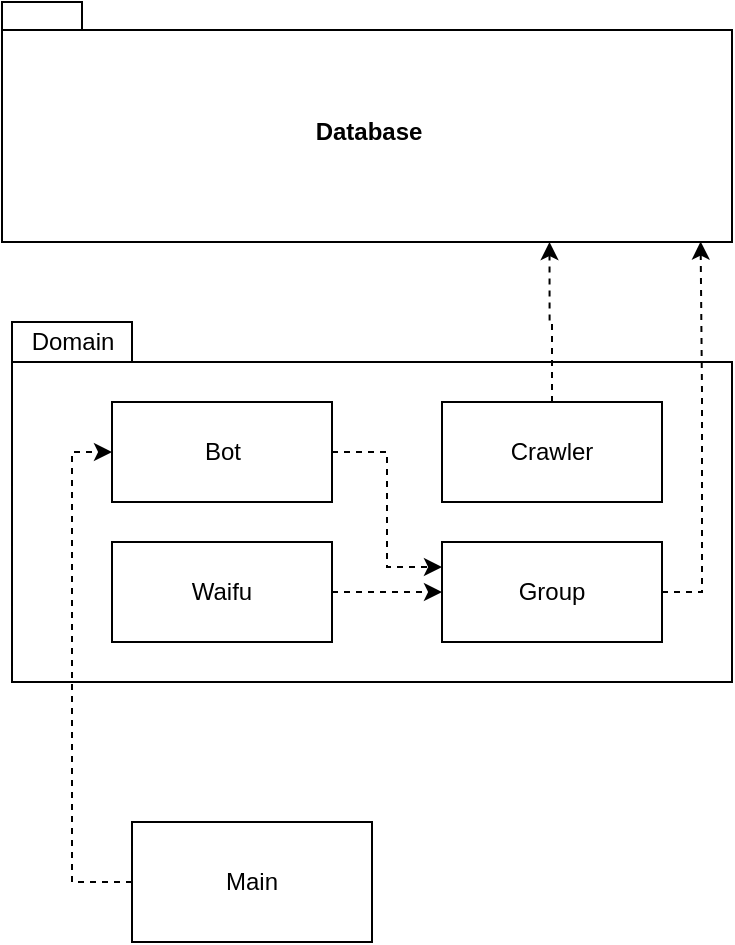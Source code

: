 <mxfile version="14.4.8" type="device"><diagram id="nay2MFDm3bqQ6VhfgWKt" name="Page-1"><mxGraphModel dx="948" dy="512" grid="1" gridSize="10" guides="1" tooltips="1" connect="1" arrows="1" fold="1" page="1" pageScale="1" pageWidth="850" pageHeight="1100" math="0" shadow="0"><root><mxCell id="0"/><mxCell id="1" parent="0"/><mxCell id="foKQI2cWWtxn4h15qa8U-1" value="Database" style="shape=folder;fontStyle=1;spacingTop=10;tabWidth=40;tabHeight=14;tabPosition=left;html=1;" parent="1" vertex="1"><mxGeometry x="205" y="60" width="365" height="120" as="geometry"/></mxCell><mxCell id="foKQI2cWWtxn4h15qa8U-2" value="" style="shape=folder;fontStyle=1;spacingTop=10;tabWidth=60;tabHeight=20;tabPosition=left;html=1;" parent="1" vertex="1"><mxGeometry x="210" y="220" width="360" height="180" as="geometry"/></mxCell><mxCell id="_6VA-GBsBzkODY3dPXYL-12" style="edgeStyle=orthogonalEdgeStyle;rounded=0;orthogonalLoop=1;jettySize=auto;html=1;exitX=1;exitY=0.5;exitDx=0;exitDy=0;entryX=0;entryY=0.25;entryDx=0;entryDy=0;dashed=1;" edge="1" parent="1" source="foKQI2cWWtxn4h15qa8U-5" target="_6VA-GBsBzkODY3dPXYL-4"><mxGeometry relative="1" as="geometry"/></mxCell><mxCell id="foKQI2cWWtxn4h15qa8U-5" value="Bot" style="html=1;" parent="1" vertex="1"><mxGeometry x="260" y="260" width="110" height="50" as="geometry"/></mxCell><mxCell id="_6VA-GBsBzkODY3dPXYL-10" style="edgeStyle=orthogonalEdgeStyle;rounded=0;orthogonalLoop=1;jettySize=auto;html=1;exitX=0.5;exitY=0;exitDx=0;exitDy=0;entryX=0.75;entryY=1;entryDx=0;entryDy=0;entryPerimeter=0;dashed=1;" edge="1" parent="1" source="_6VA-GBsBzkODY3dPXYL-1" target="foKQI2cWWtxn4h15qa8U-1"><mxGeometry relative="1" as="geometry"/></mxCell><mxCell id="_6VA-GBsBzkODY3dPXYL-1" value="Crawler" style="rounded=0;whiteSpace=wrap;html=1;" vertex="1" parent="1"><mxGeometry x="425" y="260" width="110" height="50" as="geometry"/></mxCell><mxCell id="_6VA-GBsBzkODY3dPXYL-13" style="edgeStyle=orthogonalEdgeStyle;rounded=0;orthogonalLoop=1;jettySize=auto;html=1;exitX=1;exitY=0.5;exitDx=0;exitDy=0;entryX=0;entryY=0.5;entryDx=0;entryDy=0;dashed=1;" edge="1" parent="1" source="_6VA-GBsBzkODY3dPXYL-3" target="_6VA-GBsBzkODY3dPXYL-4"><mxGeometry relative="1" as="geometry"/></mxCell><mxCell id="_6VA-GBsBzkODY3dPXYL-3" value="Waifu" style="rounded=0;whiteSpace=wrap;html=1;" vertex="1" parent="1"><mxGeometry x="260" y="330" width="110" height="50" as="geometry"/></mxCell><mxCell id="_6VA-GBsBzkODY3dPXYL-11" style="edgeStyle=orthogonalEdgeStyle;rounded=0;orthogonalLoop=1;jettySize=auto;html=1;exitX=1;exitY=0.5;exitDx=0;exitDy=0;entryX=0.957;entryY=0.998;entryDx=0;entryDy=0;entryPerimeter=0;dashed=1;" edge="1" parent="1" source="_6VA-GBsBzkODY3dPXYL-4" target="foKQI2cWWtxn4h15qa8U-1"><mxGeometry relative="1" as="geometry"/></mxCell><mxCell id="_6VA-GBsBzkODY3dPXYL-4" value="Group" style="rounded=0;whiteSpace=wrap;html=1;" vertex="1" parent="1"><mxGeometry x="425" y="330" width="110" height="50" as="geometry"/></mxCell><mxCell id="_6VA-GBsBzkODY3dPXYL-9" style="edgeStyle=orthogonalEdgeStyle;rounded=0;orthogonalLoop=1;jettySize=auto;html=1;exitX=0;exitY=0.5;exitDx=0;exitDy=0;entryX=0;entryY=0.5;entryDx=0;entryDy=0;dashed=1;" edge="1" parent="1" source="_6VA-GBsBzkODY3dPXYL-8" target="foKQI2cWWtxn4h15qa8U-5"><mxGeometry relative="1" as="geometry"/></mxCell><mxCell id="_6VA-GBsBzkODY3dPXYL-8" value="Main" style="rounded=0;whiteSpace=wrap;html=1;" vertex="1" parent="1"><mxGeometry x="270" y="470" width="120" height="60" as="geometry"/></mxCell><mxCell id="_6VA-GBsBzkODY3dPXYL-14" value="Domain" style="text;html=1;align=center;verticalAlign=middle;resizable=0;points=[];autosize=1;" vertex="1" parent="1"><mxGeometry x="210" y="220" width="60" height="20" as="geometry"/></mxCell></root></mxGraphModel></diagram></mxfile>